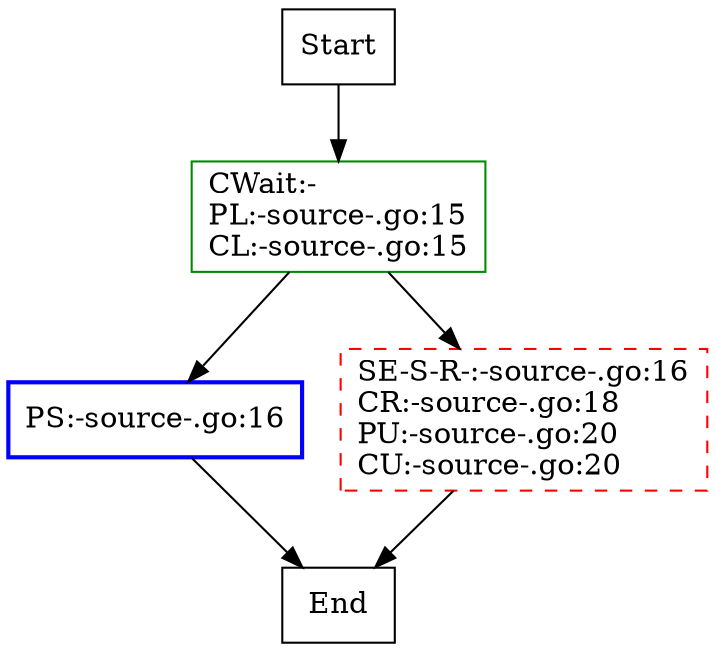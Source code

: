 digraph "diffNLR"{
	node[shape=record]

	c0 [label = "{CWait:-\lPL:-source-.go:15\lCL:-source-.go:15\l}" , group=g0, color=green4]
	f [label = "{End}" , group=g0]
	{rank = same ; a0[label = "{PS:-source-.go:16\l}" , group=g1, color=blue, style = bold] ; b0[label = "{SE-S-R-:-source-.go:16\lCR:-source-.go:18\lPU:-source-.go:20\lCU:-source-.go:20\l}" , group=g2, color=red, style = dashed]}
	{rank = same ; a0[label = "{PS:-source-.go:16\l}" , group=g1, color=blue, style = bold] ; b0[label = "{SE-S-R-:-source-.go:16\lCR:-source-.go:18\lPU:-source-.go:20\lCU:-source-.go:20\l}" , group=g2, color=red, style = dashed]}
	s [label = "{Start}" , group=g0]
	
	s -> c0
	c0 -> a0
	c0 -> b0
	a0 -> f
	b0 -> f
	
}
	